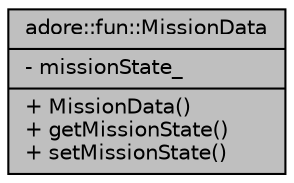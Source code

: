 digraph "adore::fun::MissionData"
{
 // LATEX_PDF_SIZE
  edge [fontname="Helvetica",fontsize="10",labelfontname="Helvetica",labelfontsize="10"];
  node [fontname="Helvetica",fontsize="10",shape=record];
  Node1 [label="{adore::fun::MissionData\n|- missionState_\l|+ MissionData()\l+ getMissionState()\l+ setMissionState()\l}",height=0.2,width=0.4,color="black", fillcolor="grey75", style="filled", fontcolor="black",tooltip=" "];
}
